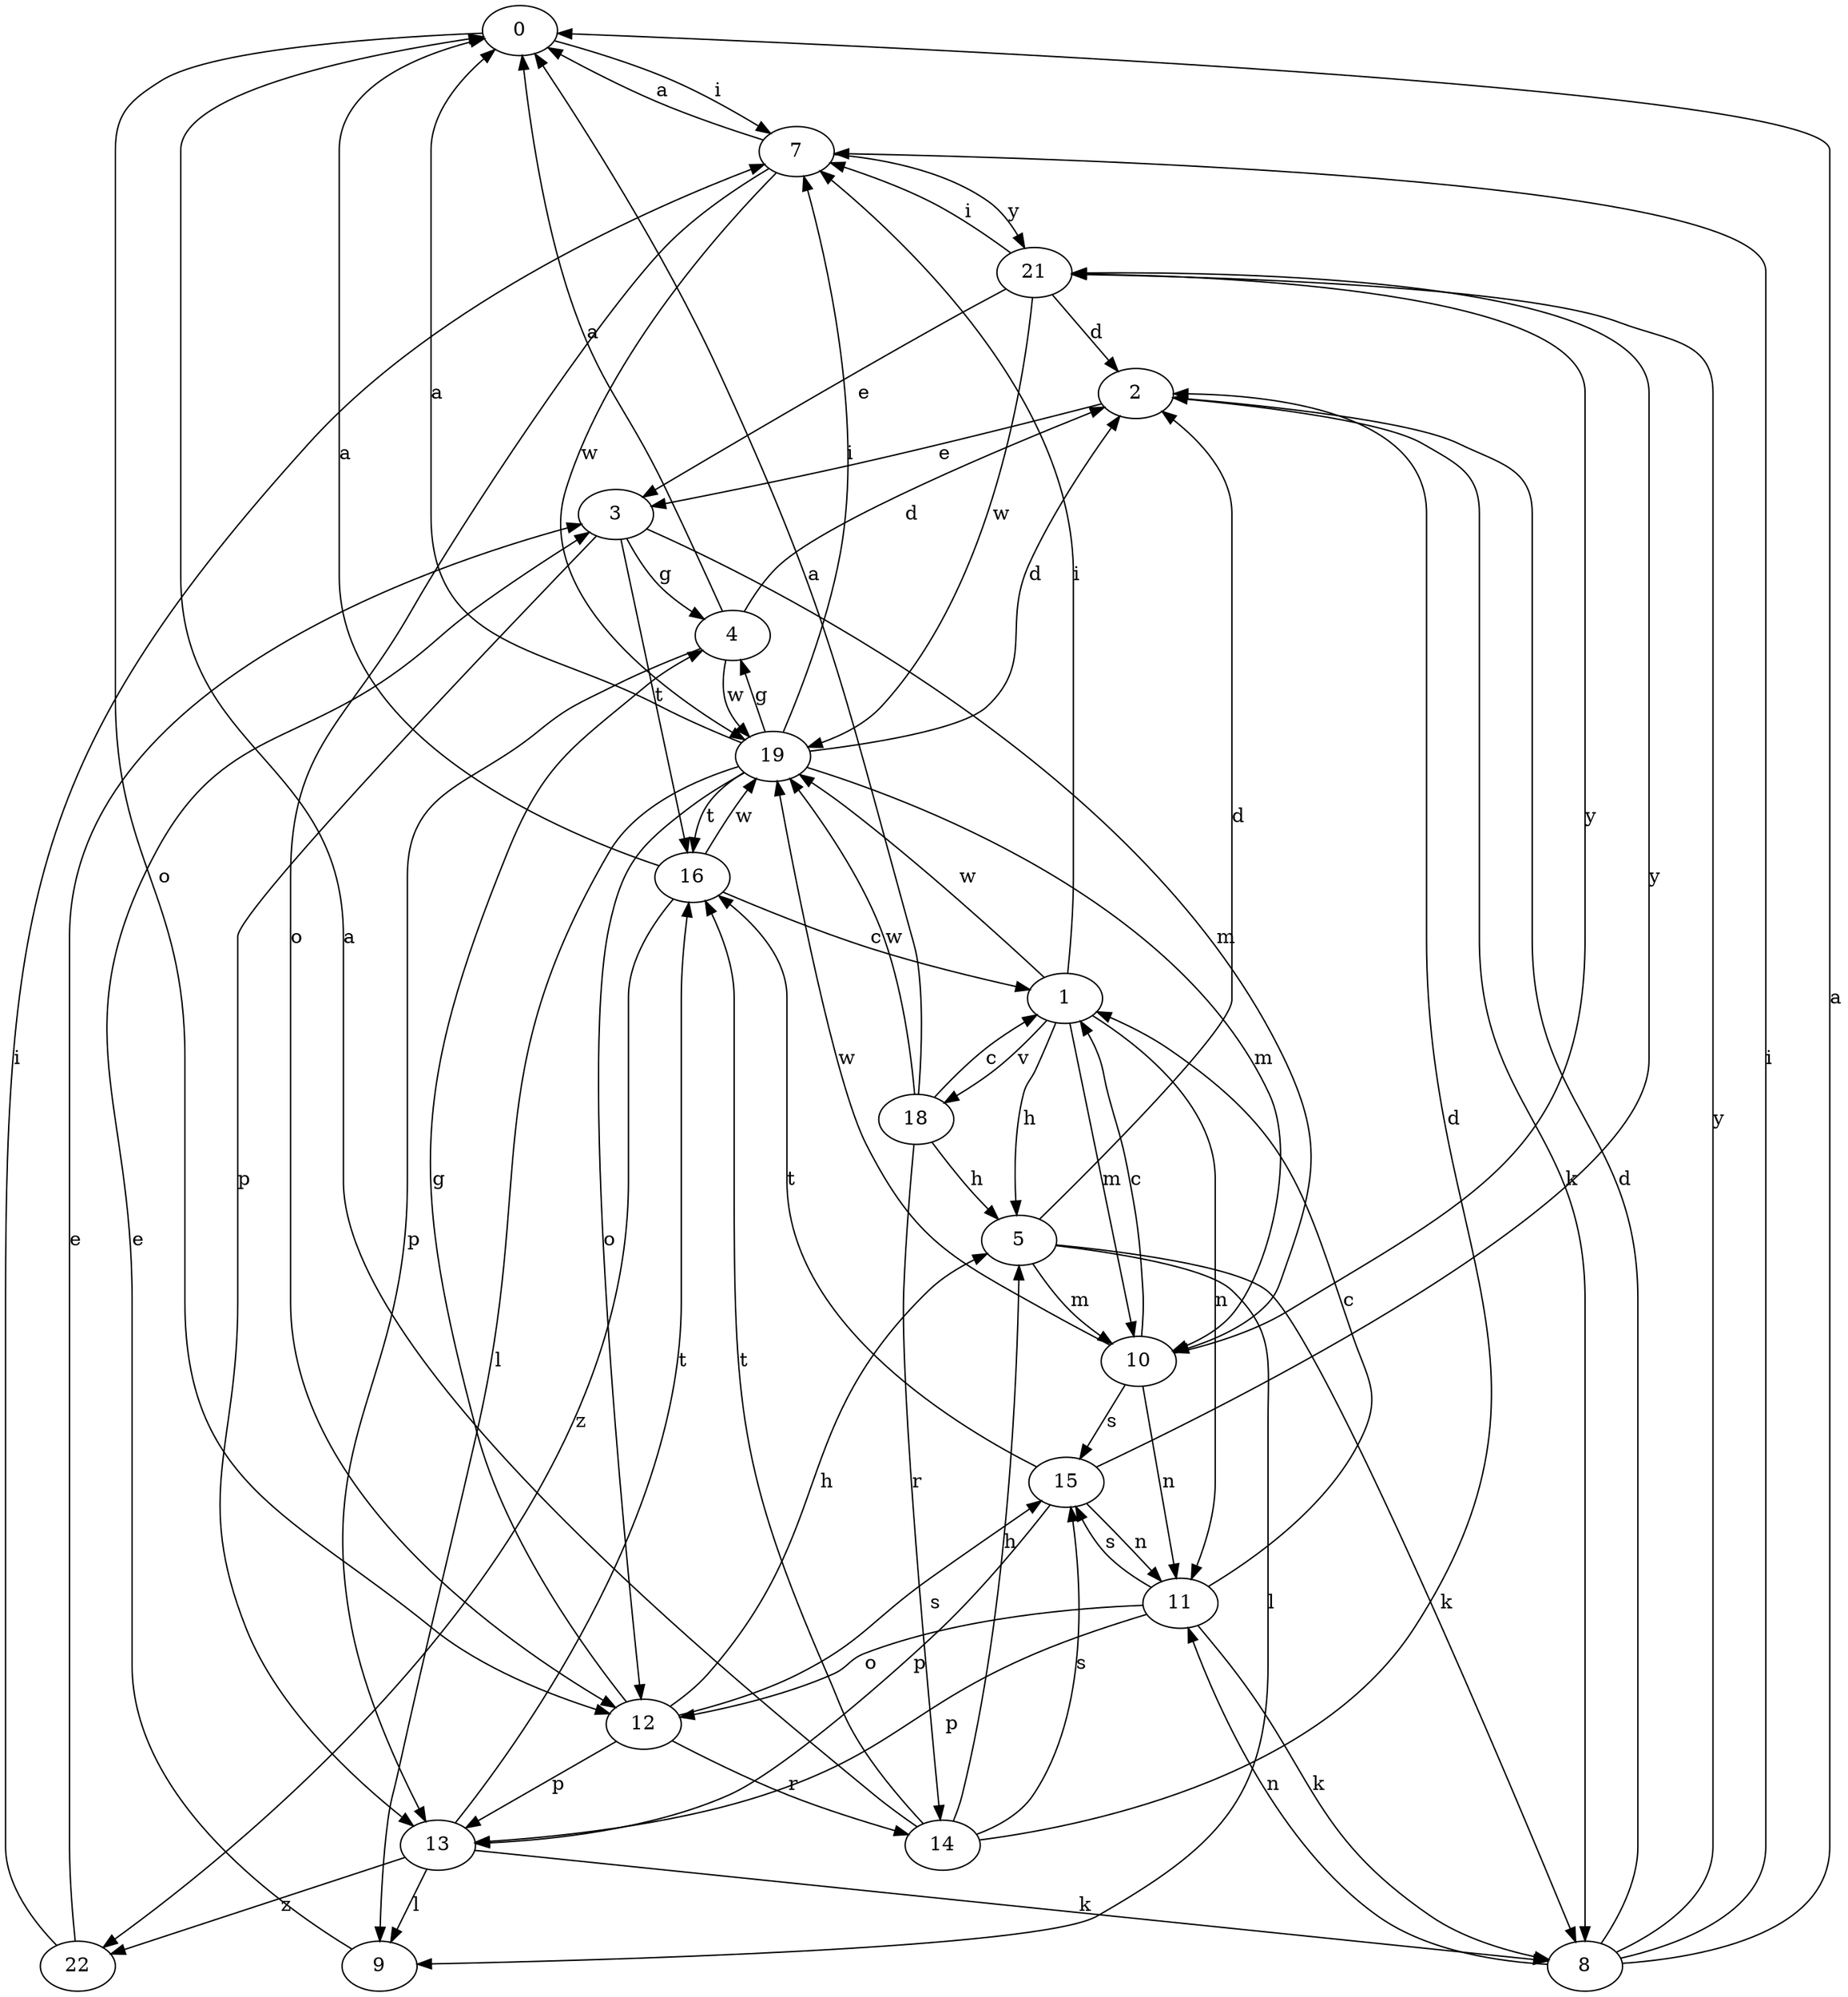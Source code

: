 strict digraph  {
0;
1;
2;
3;
4;
5;
7;
8;
9;
10;
11;
12;
13;
14;
15;
16;
18;
19;
21;
22;
0 -> 7  [label=i];
0 -> 12  [label=o];
1 -> 5  [label=h];
1 -> 7  [label=i];
1 -> 10  [label=m];
1 -> 11  [label=n];
1 -> 18  [label=v];
1 -> 19  [label=w];
2 -> 3  [label=e];
2 -> 8  [label=k];
3 -> 4  [label=g];
3 -> 10  [label=m];
3 -> 13  [label=p];
3 -> 16  [label=t];
4 -> 0  [label=a];
4 -> 2  [label=d];
4 -> 13  [label=p];
4 -> 19  [label=w];
5 -> 2  [label=d];
5 -> 8  [label=k];
5 -> 9  [label=l];
5 -> 10  [label=m];
7 -> 0  [label=a];
7 -> 12  [label=o];
7 -> 19  [label=w];
7 -> 21  [label=y];
8 -> 0  [label=a];
8 -> 2  [label=d];
8 -> 7  [label=i];
8 -> 11  [label=n];
8 -> 21  [label=y];
9 -> 3  [label=e];
10 -> 1  [label=c];
10 -> 11  [label=n];
10 -> 15  [label=s];
10 -> 19  [label=w];
10 -> 21  [label=y];
11 -> 1  [label=c];
11 -> 8  [label=k];
11 -> 12  [label=o];
11 -> 13  [label=p];
11 -> 15  [label=s];
12 -> 4  [label=g];
12 -> 5  [label=h];
12 -> 13  [label=p];
12 -> 14  [label=r];
12 -> 15  [label=s];
13 -> 8  [label=k];
13 -> 9  [label=l];
13 -> 16  [label=t];
13 -> 22  [label=z];
14 -> 0  [label=a];
14 -> 2  [label=d];
14 -> 5  [label=h];
14 -> 15  [label=s];
14 -> 16  [label=t];
15 -> 11  [label=n];
15 -> 13  [label=p];
15 -> 16  [label=t];
15 -> 21  [label=y];
16 -> 0  [label=a];
16 -> 1  [label=c];
16 -> 19  [label=w];
16 -> 22  [label=z];
18 -> 0  [label=a];
18 -> 1  [label=c];
18 -> 5  [label=h];
18 -> 14  [label=r];
18 -> 19  [label=w];
19 -> 0  [label=a];
19 -> 2  [label=d];
19 -> 4  [label=g];
19 -> 7  [label=i];
19 -> 9  [label=l];
19 -> 10  [label=m];
19 -> 12  [label=o];
19 -> 16  [label=t];
21 -> 2  [label=d];
21 -> 3  [label=e];
21 -> 7  [label=i];
21 -> 19  [label=w];
22 -> 3  [label=e];
22 -> 7  [label=i];
}
